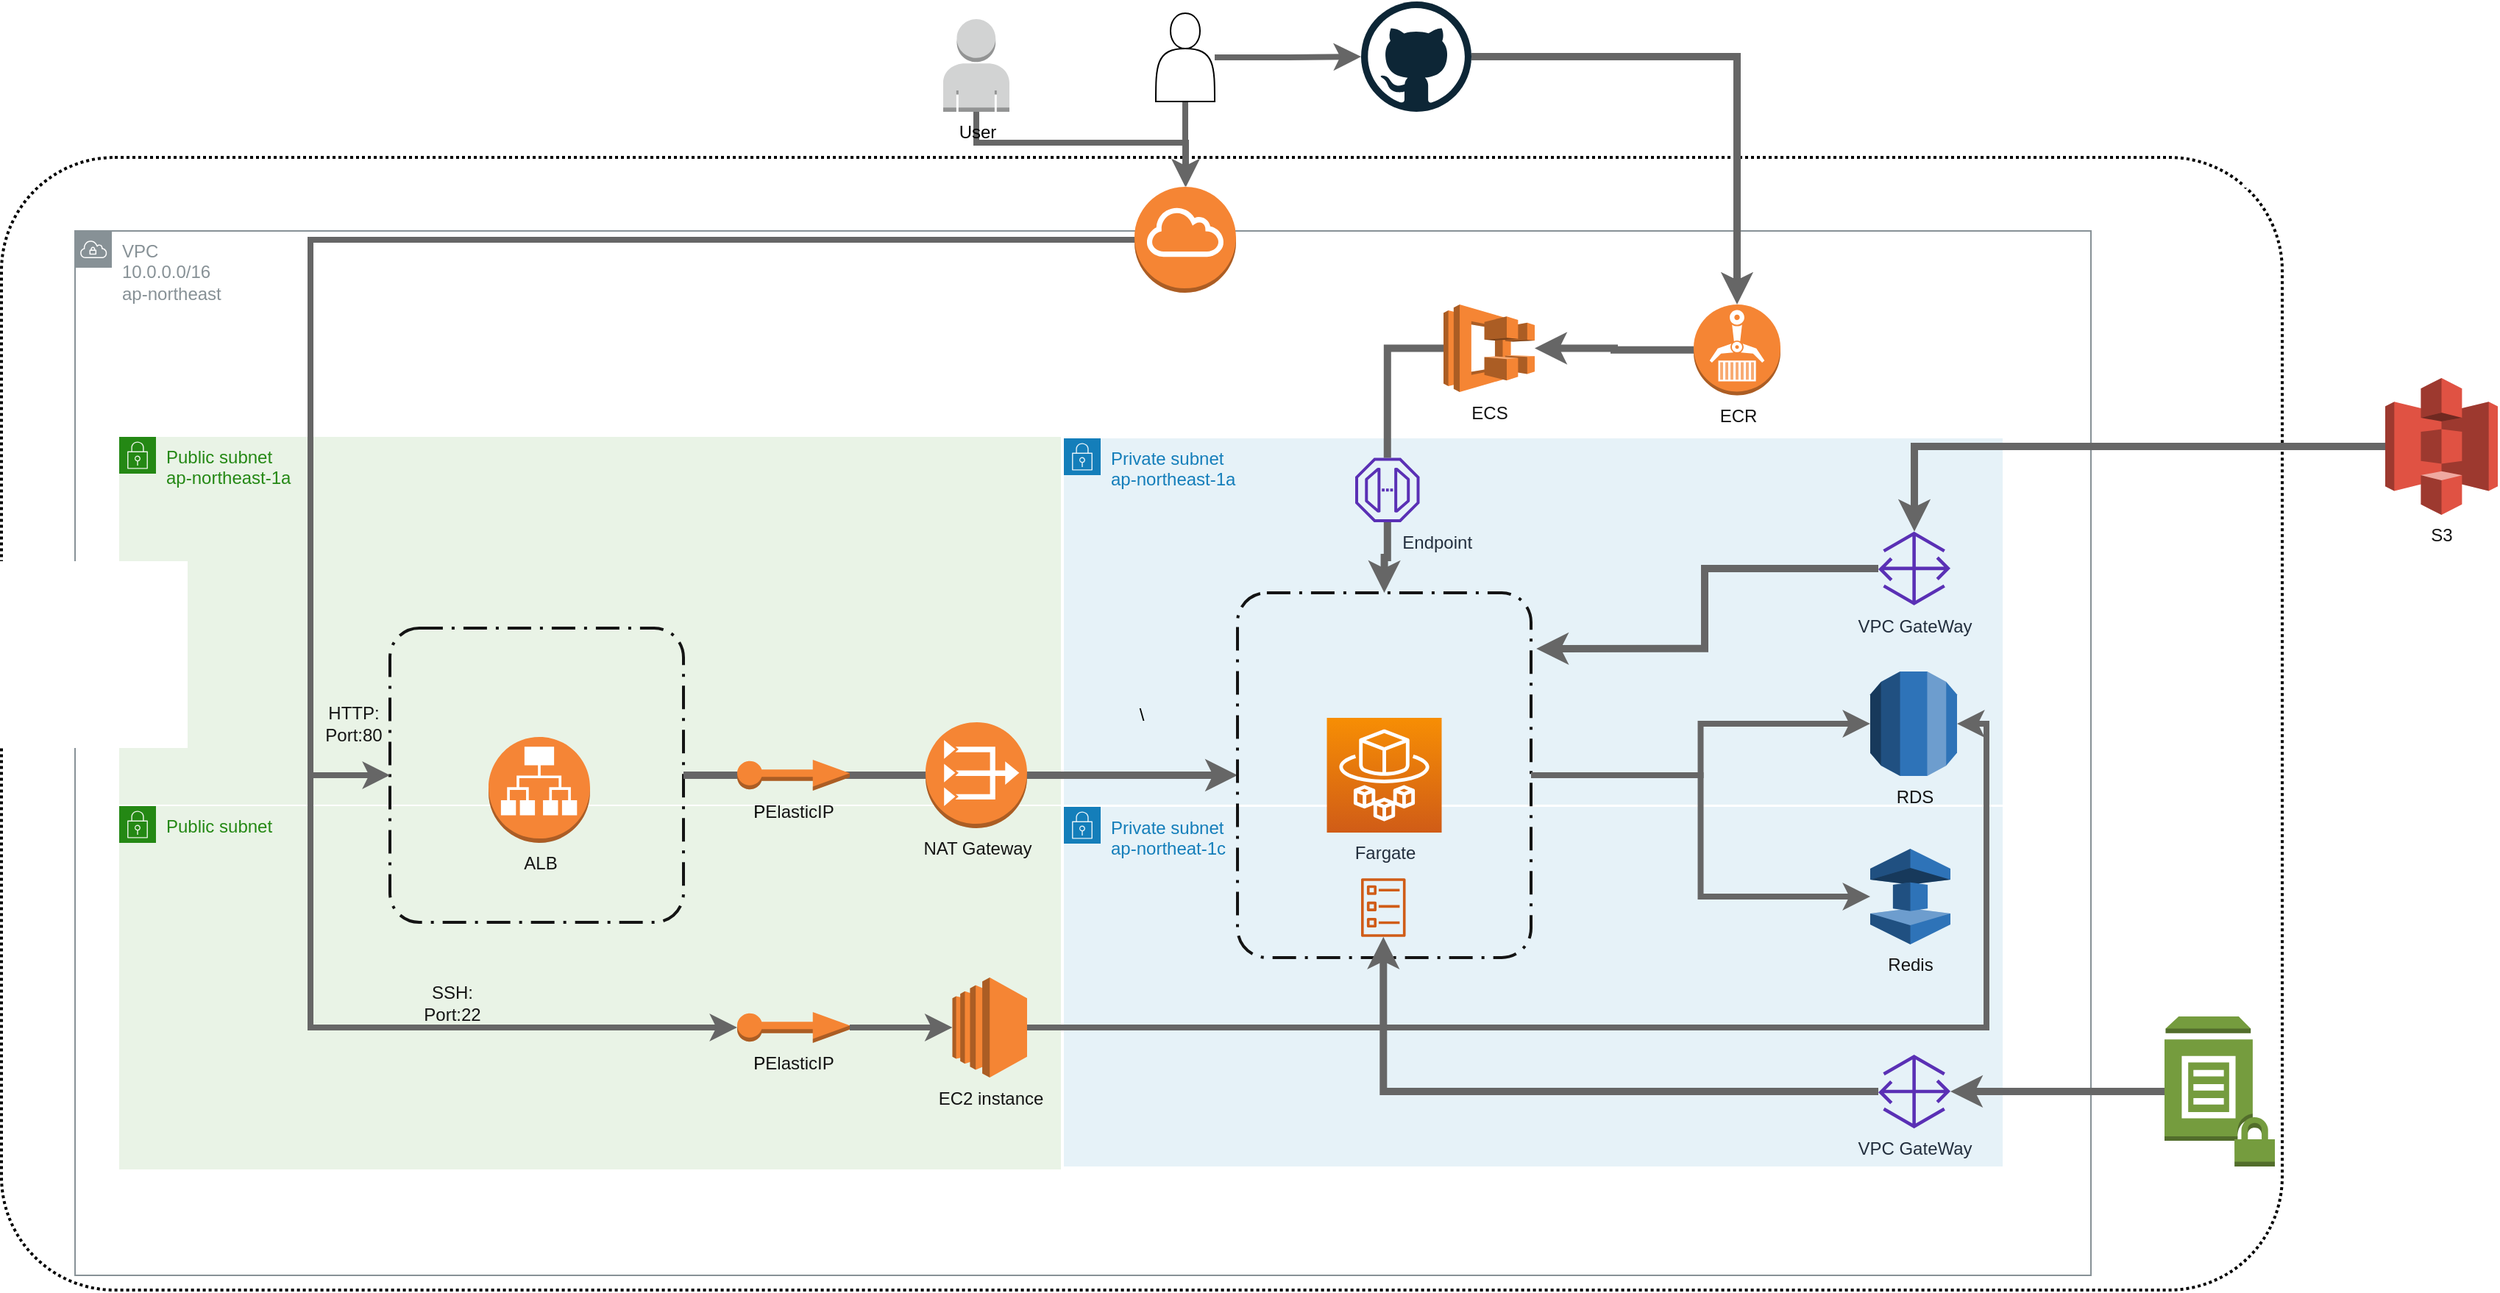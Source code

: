 <mxfile>
    <diagram id="1dtbQpEw20ZJYkTmWri4" name="ページ1">
        <mxGraphModel dx="1824" dy="2291" grid="1" gridSize="10" guides="1" tooltips="1" connect="1" arrows="1" fold="1" page="1" pageScale="1" pageWidth="827" pageHeight="1169" math="0" shadow="0">
            <root>
                <mxCell id="0"/>
                <mxCell id="1" parent="0"/>
                <mxCell id="3" value="VPC&lt;br&gt;10.0.0.0/16&lt;br&gt;ap-northeast" style="outlineConnect=0;gradientColor=none;html=1;whiteSpace=wrap;fontSize=12;fontStyle=0;shape=mxgraph.aws4.group;grIcon=mxgraph.aws4.group_vpc;strokeColor=#879196;fillColor=none;verticalAlign=top;align=left;spacingLeft=30;fontColor=#879196;dashed=0;" parent="1" vertex="1">
                    <mxGeometry y="90" width="1370" height="710" as="geometry"/>
                </mxCell>
                <mxCell id="10" value="Private subnet&lt;br&gt;ap-northeat-1c" style="points=[[0,0],[0.25,0],[0.5,0],[0.75,0],[1,0],[1,0.25],[1,0.5],[1,0.75],[1,1],[0.75,1],[0.5,1],[0.25,1],[0,1],[0,0.75],[0,0.5],[0,0.25]];outlineConnect=0;gradientColor=none;html=1;whiteSpace=wrap;fontSize=12;fontStyle=0;shape=mxgraph.aws4.group;grIcon=mxgraph.aws4.group_security_group;grStroke=0;strokeColor=#147EBA;fillColor=#E6F2F8;verticalAlign=top;align=left;spacingLeft=30;fontColor=#147EBA;dashed=0;" parent="1" vertex="1">
                    <mxGeometry x="672" y="481.5" width="638" height="244.5" as="geometry"/>
                </mxCell>
                <mxCell id="6" value="Private subnet&lt;br&gt;ap-northeast-1a" style="points=[[0,0],[0.25,0],[0.5,0],[0.75,0],[1,0],[1,0.25],[1,0.5],[1,0.75],[1,1],[0.75,1],[0.5,1],[0.25,1],[0,1],[0,0.75],[0,0.5],[0,0.25]];outlineConnect=0;gradientColor=none;html=1;whiteSpace=wrap;fontSize=12;fontStyle=0;shape=mxgraph.aws4.group;grIcon=mxgraph.aws4.group_security_group;grStroke=0;strokeColor=#147EBA;fillColor=#E6F2F8;verticalAlign=top;align=left;spacingLeft=30;fontColor=#147EBA;dashed=0;" parent="1" vertex="1">
                    <mxGeometry x="672" y="231" width="638" height="249" as="geometry"/>
                </mxCell>
                <mxCell id="29" value="\&#10;" style="rounded=1;arcSize=10;dashed=1;fillColor=none;gradientColor=none;dashPattern=1 1;strokeWidth=2;" parent="1" vertex="1">
                    <mxGeometry x="-50" y="40" width="1550" height="770" as="geometry"/>
                </mxCell>
                <mxCell id="8" value="Public subnet" style="points=[[0,0],[0.25,0],[0.5,0],[0.75,0],[1,0],[1,0.25],[1,0.5],[1,0.75],[1,1],[0.75,1],[0.5,1],[0.25,1],[0,1],[0,0.75],[0,0.5],[0,0.25]];outlineConnect=0;gradientColor=none;html=1;whiteSpace=wrap;fontSize=12;fontStyle=0;shape=mxgraph.aws4.group;grIcon=mxgraph.aws4.group_security_group;grStroke=0;strokeColor=#248814;fillColor=#E9F3E6;verticalAlign=top;align=left;spacingLeft=30;fontColor=#248814;dashed=0;" parent="1" vertex="1">
                    <mxGeometry x="30" y="481" width="640" height="247" as="geometry"/>
                </mxCell>
                <mxCell id="5" value="Public subnet&lt;br&gt;ap-northeast-1a" style="points=[[0,0],[0.25,0],[0.5,0],[0.75,0],[1,0],[1,0.25],[1,0.5],[1,0.75],[1,1],[0.75,1],[0.5,1],[0.25,1],[0,1],[0,0.75],[0,0.5],[0,0.25]];outlineConnect=0;gradientColor=none;html=1;whiteSpace=wrap;fontSize=12;fontStyle=0;shape=mxgraph.aws4.group;grIcon=mxgraph.aws4.group_security_group;grStroke=0;strokeColor=#248814;fillColor=#E9F3E6;verticalAlign=top;align=left;spacingLeft=30;fontColor=#248814;dashed=0;" parent="1" vertex="1">
                    <mxGeometry x="30" y="230" width="640" height="250" as="geometry"/>
                </mxCell>
                <mxCell id="71" style="edgeStyle=orthogonalEdgeStyle;rounded=0;orthogonalLoop=1;jettySize=auto;html=1;exitX=1;exitY=0.5;exitDx=0;exitDy=0;entryX=0;entryY=0.5;entryDx=0;entryDy=0;strokeWidth=5;fillColor=#f5f5f5;strokeColor=#666666;startArrow=none;" parent="1" source="80" target="31" edge="1">
                    <mxGeometry relative="1" as="geometry"/>
                </mxCell>
                <mxCell id="34" value="" style="rounded=1;arcSize=10;dashed=1;fillColor=none;gradientColor=none;dashPattern=8 3 1 3;strokeWidth=2;strokeColor=#141414;" parent="1" vertex="1">
                    <mxGeometry x="214" y="360" width="199.5" height="200" as="geometry"/>
                </mxCell>
                <mxCell id="59" style="edgeStyle=orthogonalEdgeStyle;rounded=0;orthogonalLoop=1;jettySize=auto;html=1;exitX=1;exitY=0.5;exitDx=0;exitDy=0;strokeWidth=4;fillColor=#f5f5f5;strokeColor=#666666;" parent="1" source="31" target="13" edge="1">
                    <mxGeometry relative="1" as="geometry"/>
                </mxCell>
                <mxCell id="31" value="" style="rounded=1;arcSize=10;dashed=1;fillColor=none;gradientColor=none;dashPattern=8 3 1 3;strokeWidth=2;strokeColor=#141414;" parent="1" vertex="1">
                    <mxGeometry x="790" y="336" width="199.5" height="248" as="geometry"/>
                </mxCell>
                <mxCell id="4" value="" style="outlineConnect=0;dashed=0;verticalLabelPosition=bottom;verticalAlign=top;align=center;html=1;shape=mxgraph.aws3.internet_gateway;fillColor=#F58534;gradientColor=none;" parent="1" vertex="1">
                    <mxGeometry x="720" y="60" width="69" height="72" as="geometry"/>
                </mxCell>
                <mxCell id="7" value="&lt;font color=&quot;#141414&quot;&gt;ALB&lt;br&gt;&lt;/font&gt;" style="outlineConnect=0;dashed=0;verticalLabelPosition=bottom;verticalAlign=top;align=center;html=1;shape=mxgraph.aws3.application_load_balancer;fillColor=#F58536;gradientColor=none;" parent="1" vertex="1">
                    <mxGeometry x="281" y="434" width="69" height="72" as="geometry"/>
                </mxCell>
                <mxCell id="11" value="&lt;font color=&quot;#141414&quot;&gt;RDS&lt;/font&gt;" style="outlineConnect=0;dashed=0;verticalLabelPosition=bottom;verticalAlign=top;align=center;html=1;shape=mxgraph.aws3.rds;fillColor=#2E73B8;gradientColor=none;" parent="1" vertex="1">
                    <mxGeometry x="1220" y="389.5" width="59" height="71" as="geometry"/>
                </mxCell>
                <mxCell id="36" style="edgeStyle=orthogonalEdgeStyle;rounded=0;orthogonalLoop=1;jettySize=auto;html=1;exitX=1;exitY=0.5;exitDx=0;exitDy=0;exitPerimeter=0;entryX=1;entryY=0.5;entryDx=0;entryDy=0;entryPerimeter=0;strokeWidth=4;fillColor=#f5f5f5;strokeColor=#666666;" parent="1" source="12" target="11" edge="1">
                    <mxGeometry relative="1" as="geometry"/>
                </mxCell>
                <mxCell id="12" value="EC2 instance" style="outlineConnect=0;dashed=0;verticalLabelPosition=bottom;verticalAlign=top;align=center;html=1;shape=mxgraph.aws3.ec2;fillColor=#F58534;gradientColor=none;fontColor=#141414;" parent="1" vertex="1">
                    <mxGeometry x="596.25" y="597.5" width="50.75" height="68" as="geometry"/>
                </mxCell>
                <mxCell id="13" value="&lt;font color=&quot;#141414&quot;&gt;Redis&lt;/font&gt;" style="outlineConnect=0;dashed=0;verticalLabelPosition=bottom;verticalAlign=top;align=center;html=1;shape=mxgraph.aws3.elasticache;fillColor=#2E73B8;gradientColor=none;" parent="1" vertex="1">
                    <mxGeometry x="1220" y="510" width="54.5" height="65" as="geometry"/>
                </mxCell>
                <mxCell id="15" value="Fargate" style="points=[[0,0,0],[0.25,0,0],[0.5,0,0],[0.75,0,0],[1,0,0],[0,1,0],[0.25,1,0],[0.5,1,0],[0.75,1,0],[1,1,0],[0,0.25,0],[0,0.5,0],[0,0.75,0],[1,0.25,0],[1,0.5,0],[1,0.75,0]];outlineConnect=0;fontColor=#232F3E;gradientColor=#F78E04;gradientDirection=north;fillColor=#D05C17;strokeColor=#ffffff;dashed=0;verticalLabelPosition=bottom;verticalAlign=top;align=center;html=1;fontSize=12;fontStyle=0;aspect=fixed;shape=mxgraph.aws4.resourceIcon;resIcon=mxgraph.aws4.fargate;" parent="1" vertex="1">
                    <mxGeometry x="850.75" y="421" width="78" height="78" as="geometry"/>
                </mxCell>
                <mxCell id="35" style="edgeStyle=orthogonalEdgeStyle;rounded=0;orthogonalLoop=1;jettySize=auto;html=1;exitX=1;exitY=0.5;exitDx=0;exitDy=0;exitPerimeter=0;entryX=0;entryY=0.5;entryDx=0;entryDy=0;entryPerimeter=0;strokeWidth=4;fillColor=#f5f5f5;strokeColor=#666666;" parent="1" source="16" target="12" edge="1">
                    <mxGeometry relative="1" as="geometry"/>
                </mxCell>
                <mxCell id="16" value="P&lt;font color=&quot;#141414&quot;&gt;ElasticIP&lt;/font&gt;" style="outlineConnect=0;dashed=0;verticalLabelPosition=bottom;verticalAlign=top;align=center;html=1;shape=mxgraph.aws3.elastic_ip;fillColor=#F58534;gradientColor=none;" parent="1" vertex="1">
                    <mxGeometry x="450" y="621" width="76.5" height="21" as="geometry"/>
                </mxCell>
                <mxCell id="76" style="edgeStyle=orthogonalEdgeStyle;rounded=0;orthogonalLoop=1;jettySize=auto;html=1;strokeWidth=5;fillColor=#f5f5f5;strokeColor=#666666;" parent="1" source="17" target="21" edge="1">
                    <mxGeometry relative="1" as="geometry"/>
                </mxCell>
                <mxCell id="17" value="" style="dashed=0;outlineConnect=0;html=1;align=center;labelPosition=center;verticalLabelPosition=bottom;verticalAlign=top;shape=mxgraph.weblogos.github" parent="1" vertex="1">
                    <mxGeometry x="874" y="-66" width="75" height="75" as="geometry"/>
                </mxCell>
                <mxCell id="43" style="edgeStyle=orthogonalEdgeStyle;rounded=0;orthogonalLoop=1;jettySize=auto;html=1;strokeWidth=4;fillColor=#f5f5f5;strokeColor=#666666;" parent="1" source="18" target="17" edge="1">
                    <mxGeometry relative="1" as="geometry"/>
                </mxCell>
                <mxCell id="44" style="edgeStyle=orthogonalEdgeStyle;rounded=0;orthogonalLoop=1;jettySize=auto;html=1;entryX=0.5;entryY=0;entryDx=0;entryDy=0;entryPerimeter=0;strokeWidth=4;fillColor=#f5f5f5;strokeColor=#666666;" parent="1" source="18" target="4" edge="1">
                    <mxGeometry relative="1" as="geometry"/>
                </mxCell>
                <mxCell id="18" value="" style="shape=actor;whiteSpace=wrap;html=1;" parent="1" vertex="1">
                    <mxGeometry x="734.5" y="-58" width="40" height="60" as="geometry"/>
                </mxCell>
                <mxCell id="45" style="edgeStyle=orthogonalEdgeStyle;rounded=0;orthogonalLoop=1;jettySize=auto;html=1;strokeWidth=4;fillColor=#f5f5f5;strokeColor=#666666;" parent="1" source="19" target="4" edge="1">
                    <mxGeometry relative="1" as="geometry">
                        <Array as="points">
                            <mxPoint x="613" y="30"/>
                            <mxPoint x="755" y="30"/>
                        </Array>
                    </mxGeometry>
                </mxCell>
                <mxCell id="19" value="User" style="outlineConnect=0;dashed=0;verticalLabelPosition=bottom;verticalAlign=top;align=center;html=1;shape=mxgraph.aws3.user;fillColor=#D2D3D3;gradientColor=none;" parent="1" vertex="1">
                    <mxGeometry x="590" y="-54" width="45" height="63" as="geometry"/>
                </mxCell>
                <mxCell id="72" style="edgeStyle=orthogonalEdgeStyle;rounded=0;orthogonalLoop=1;jettySize=auto;html=1;fillColor=#f5f5f5;strokeColor=#666666;strokeWidth=5;" parent="1" source="21" target="22" edge="1">
                    <mxGeometry relative="1" as="geometry"/>
                </mxCell>
                <mxCell id="21" value="ECR" style="outlineConnect=0;dashed=0;verticalLabelPosition=bottom;verticalAlign=top;align=center;html=1;shape=mxgraph.aws3.ecr;fillColor=#F58534;gradientColor=none;fontColor=#141414;" parent="1" vertex="1">
                    <mxGeometry x="1100" y="140" width="59" height="61.75" as="geometry"/>
                </mxCell>
                <mxCell id="27" value="VPC GateWay" style="outlineConnect=0;fontColor=#232F3E;gradientColor=none;fillColor=#5A30B5;strokeColor=none;dashed=0;verticalLabelPosition=bottom;verticalAlign=top;align=center;html=1;fontSize=12;fontStyle=0;aspect=fixed;pointerEvents=1;shape=mxgraph.aws4.gateway;" parent="1" vertex="1">
                    <mxGeometry x="1225.5" y="294.29" width="49" height="50.29" as="geometry"/>
                </mxCell>
                <mxCell id="33" style="edgeStyle=orthogonalEdgeStyle;rounded=0;orthogonalLoop=1;jettySize=auto;html=1;entryX=0;entryY=0.5;entryDx=0;entryDy=0;entryPerimeter=0;strokeWidth=4;fillColor=#f5f5f5;strokeColor=#666666;" parent="1" source="4" target="16" edge="1">
                    <mxGeometry relative="1" as="geometry">
                        <Array as="points">
                            <mxPoint x="160" y="96"/>
                            <mxPoint x="160" y="632"/>
                        </Array>
                    </mxGeometry>
                </mxCell>
                <mxCell id="66" style="edgeStyle=orthogonalEdgeStyle;rounded=0;orthogonalLoop=1;jettySize=auto;html=1;strokeWidth=5;fillColor=#f5f5f5;strokeColor=#666666;" parent="1" source="52" target="27" edge="1">
                    <mxGeometry relative="1" as="geometry"/>
                </mxCell>
                <mxCell id="52" value="&lt;font color=&quot;#141414&quot;&gt;S3&lt;/font&gt;" style="outlineConnect=0;dashed=0;verticalLabelPosition=bottom;verticalAlign=top;align=center;html=1;shape=mxgraph.aws3.s3;fillColor=#E05243;gradientColor=none;strokeColor=#141414;" parent="1" vertex="1">
                    <mxGeometry x="1570" y="190" width="76.5" height="93" as="geometry"/>
                </mxCell>
                <mxCell id="56" style="edgeStyle=orthogonalEdgeStyle;rounded=0;orthogonalLoop=1;jettySize=auto;html=1;entryX=0;entryY=0.5;entryDx=0;entryDy=0;strokeWidth=4;fillColor=#f5f5f5;strokeColor=#666666;" parent="1" source="4" target="34" edge="1">
                    <mxGeometry relative="1" as="geometry">
                        <Array as="points">
                            <mxPoint x="160" y="96"/>
                            <mxPoint x="160" y="460"/>
                        </Array>
                    </mxGeometry>
                </mxCell>
                <mxCell id="57" style="edgeStyle=orthogonalEdgeStyle;rounded=0;orthogonalLoop=1;jettySize=auto;html=1;exitX=1;exitY=0.5;exitDx=0;exitDy=0;entryX=0;entryY=0.5;entryDx=0;entryDy=0;entryPerimeter=0;strokeWidth=4;fillColor=#f5f5f5;strokeColor=#666666;" parent="1" source="31" target="11" edge="1">
                    <mxGeometry relative="1" as="geometry"/>
                </mxCell>
                <mxCell id="60" value="SSH:&lt;br&gt;Port:22" style="text;html=1;resizable=0;autosize=1;align=center;verticalAlign=middle;points=[];fillColor=none;strokeColor=none;rounded=0;fontColor=#141414;" parent="1" vertex="1">
                    <mxGeometry x="231" y="600" width="50" height="30" as="geometry"/>
                </mxCell>
                <mxCell id="61" value="HTTP:&lt;br&gt;Port:80" style="text;html=1;resizable=0;autosize=1;align=center;verticalAlign=middle;points=[];fillColor=none;strokeColor=none;rounded=0;fontColor=#141414;" parent="1" vertex="1">
                    <mxGeometry x="164" y="410" width="50" height="30" as="geometry"/>
                </mxCell>
                <mxCell id="89" style="edgeStyle=orthogonalEdgeStyle;rounded=0;orthogonalLoop=1;jettySize=auto;html=1;fontColor=#141414;strokeWidth=5;fillColor=#f5f5f5;strokeColor=#666666;" edge="1" parent="1" source="14" target="88">
                    <mxGeometry relative="1" as="geometry"/>
                </mxCell>
                <mxCell id="14" value="" style="outlineConnect=0;dashed=0;verticalLabelPosition=bottom;verticalAlign=top;align=center;html=1;shape=mxgraph.aws3.parameter_store;fillColor=#759C3E;gradientColor=none;" parent="1" vertex="1">
                    <mxGeometry x="1420" y="624" width="75" height="102" as="geometry"/>
                </mxCell>
                <mxCell id="68" style="edgeStyle=orthogonalEdgeStyle;rounded=0;orthogonalLoop=1;jettySize=auto;html=1;entryX=1.018;entryY=0.153;entryDx=0;entryDy=0;entryPerimeter=0;strokeWidth=5;fillColor=#f5f5f5;strokeColor=#666666;" parent="1" source="27" target="31" edge="1">
                    <mxGeometry relative="1" as="geometry"/>
                </mxCell>
                <mxCell id="74" style="edgeStyle=orthogonalEdgeStyle;rounded=0;orthogonalLoop=1;jettySize=auto;html=1;entryX=0.5;entryY=0;entryDx=0;entryDy=0;strokeWidth=5;fillColor=#f5f5f5;strokeColor=#666666;startArrow=none;" parent="1" source="77" target="31" edge="1">
                    <mxGeometry relative="1" as="geometry"/>
                </mxCell>
                <mxCell id="22" value="&lt;font color=&quot;#141414&quot;&gt;ECS&lt;/font&gt;" style="outlineConnect=0;dashed=0;verticalLabelPosition=bottom;verticalAlign=top;align=center;html=1;shape=mxgraph.aws3.ecs;fillColor=#F58534;gradientColor=none;" parent="1" vertex="1">
                    <mxGeometry x="930" y="140" width="62" height="59.5" as="geometry"/>
                </mxCell>
                <mxCell id="77" value="&amp;nbsp; &amp;nbsp; &amp;nbsp; &amp;nbsp; &amp;nbsp; &amp;nbsp; &amp;nbsp; &amp;nbsp; &amp;nbsp; &amp;nbsp; Endpoint" style="outlineConnect=0;fontColor=#232F3E;gradientColor=none;fillColor=#5A30B5;strokeColor=none;dashed=0;verticalLabelPosition=bottom;verticalAlign=top;align=center;html=1;fontSize=12;fontStyle=0;aspect=fixed;pointerEvents=1;shape=mxgraph.aws4.endpoint;" parent="1" vertex="1">
                    <mxGeometry x="870" y="244.25" width="43.75" height="43.75" as="geometry"/>
                </mxCell>
                <mxCell id="78" value="" style="edgeStyle=orthogonalEdgeStyle;rounded=0;orthogonalLoop=1;jettySize=auto;html=1;exitX=0;exitY=0.5;exitDx=0;exitDy=0;exitPerimeter=0;entryX=0.5;entryY=0;entryDx=0;entryDy=0;strokeWidth=5;fillColor=#f5f5f5;strokeColor=#666666;endArrow=none;" parent="1" source="22" target="77" edge="1">
                    <mxGeometry relative="1" as="geometry">
                        <mxPoint x="920" y="165.75" as="sourcePoint"/>
                        <mxPoint x="889.75" y="336" as="targetPoint"/>
                    </mxGeometry>
                </mxCell>
                <mxCell id="79" value="" style="outlineConnect=0;fontColor=#232F3E;gradientColor=none;fillColor=#D05C17;strokeColor=none;dashed=0;verticalLabelPosition=bottom;verticalAlign=top;align=center;html=1;fontSize=12;fontStyle=0;aspect=fixed;pointerEvents=1;shape=mxgraph.aws4.ecs_task;" parent="1" vertex="1">
                    <mxGeometry x="874" y="530" width="30.26" height="40" as="geometry"/>
                </mxCell>
                <mxCell id="80" value="NAT Gateway" style="outlineConnect=0;dashed=0;verticalLabelPosition=bottom;verticalAlign=top;align=center;html=1;shape=mxgraph.aws3.vpc_nat_gateway;fillColor=#F58534;gradientColor=none;fontColor=#141414;" vertex="1" parent="1">
                    <mxGeometry x="578" y="424" width="69" height="72" as="geometry"/>
                </mxCell>
                <mxCell id="82" value="" style="edgeStyle=orthogonalEdgeStyle;rounded=0;orthogonalLoop=1;jettySize=auto;html=1;exitX=1;exitY=0.5;exitDx=0;exitDy=0;entryX=0;entryY=0.5;entryDx=0;entryDy=0;strokeWidth=5;fillColor=#f5f5f5;strokeColor=#666666;endArrow=none;" edge="1" parent="1" source="34" target="80">
                    <mxGeometry relative="1" as="geometry">
                        <mxPoint x="413.5" y="460" as="sourcePoint"/>
                        <mxPoint x="790" y="460" as="targetPoint"/>
                    </mxGeometry>
                </mxCell>
                <mxCell id="81" value="P&lt;font color=&quot;#141414&quot;&gt;ElasticIP&lt;/font&gt;" style="outlineConnect=0;dashed=0;verticalLabelPosition=bottom;verticalAlign=top;align=center;html=1;shape=mxgraph.aws3.elastic_ip;fillColor=#F58534;gradientColor=none;" vertex="1" parent="1">
                    <mxGeometry x="450" y="449.5" width="76.5" height="21" as="geometry"/>
                </mxCell>
                <mxCell id="90" style="edgeStyle=orthogonalEdgeStyle;rounded=0;orthogonalLoop=1;jettySize=auto;html=1;fontColor=#141414;strokeWidth=5;fillColor=#f5f5f5;strokeColor=#666666;" edge="1" parent="1" source="88" target="79">
                    <mxGeometry relative="1" as="geometry"/>
                </mxCell>
                <mxCell id="88" value="VPC GateWay" style="outlineConnect=0;fontColor=#232F3E;gradientColor=none;fillColor=#5A30B5;strokeColor=none;dashed=0;verticalLabelPosition=bottom;verticalAlign=top;align=center;html=1;fontSize=12;fontStyle=0;aspect=fixed;pointerEvents=1;shape=mxgraph.aws4.gateway;" vertex="1" parent="1">
                    <mxGeometry x="1225.5" y="649.86" width="49" height="50.29" as="geometry"/>
                </mxCell>
            </root>
        </mxGraphModel>
    </diagram>
</mxfile>